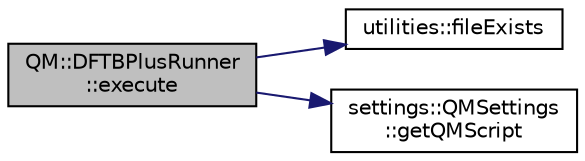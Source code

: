 digraph "QM::DFTBPlusRunner::execute"
{
 // LATEX_PDF_SIZE
  edge [fontname="Helvetica",fontsize="10",labelfontname="Helvetica",labelfontsize="10"];
  node [fontname="Helvetica",fontsize="10",shape=record];
  rankdir="LR";
  Node1 [label="QM::DFTBPlusRunner\l::execute",height=0.2,width=0.4,color="black", fillcolor="grey75", style="filled", fontcolor="black",tooltip="executes the qm script of the external program"];
  Node1 -> Node2 [color="midnightblue",fontsize="10",style="solid",fontname="Helvetica"];
  Node2 [label="utilities::fileExists",height=0.2,width=0.4,color="black", fillcolor="white", style="filled",URL="$namespaceutilities.html#a5f99dc774ed5126fa493cdb1c7163308",tooltip="checks if a file exists and can be opened"];
  Node1 -> Node3 [color="midnightblue",fontsize="10",style="solid",fontname="Helvetica"];
  Node3 [label="settings::QMSettings\l::getQMScript",height=0.2,width=0.4,color="black", fillcolor="white", style="filled",URL="$classsettings_1_1QMSettings.html#a0db03ac058eacbb63812aa435bfb03db",tooltip=" "];
}
